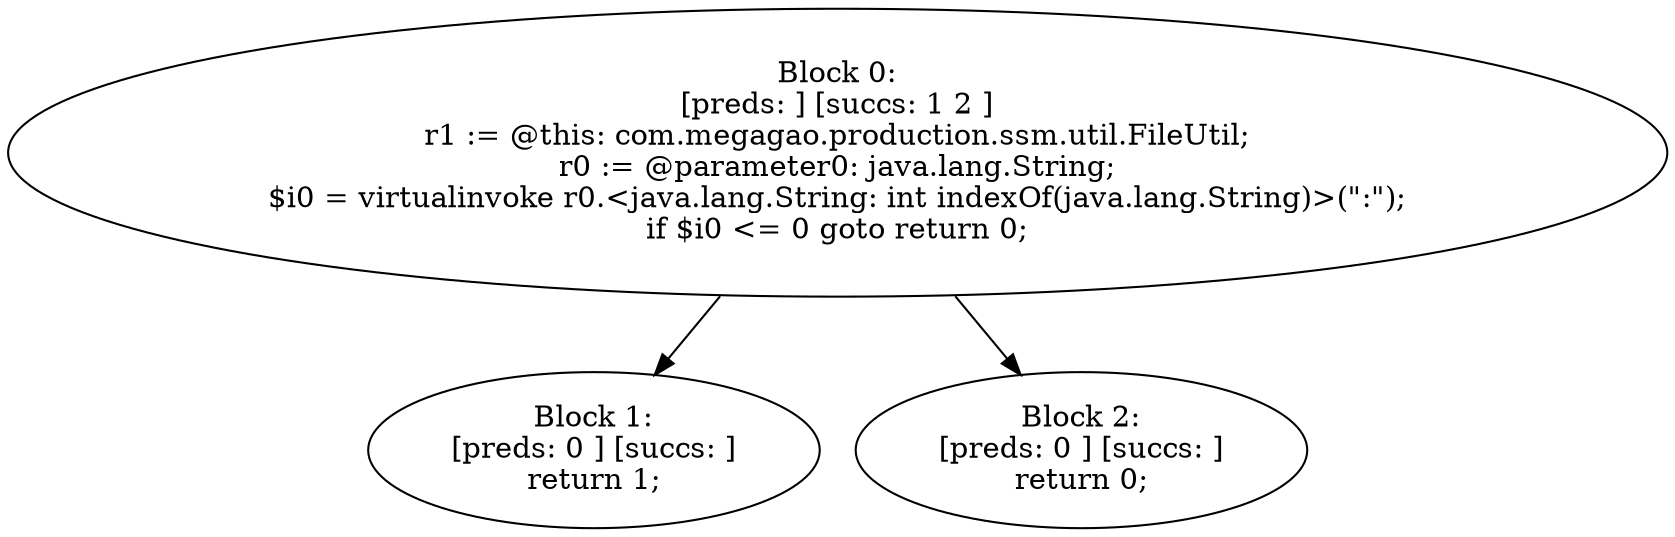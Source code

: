 digraph "unitGraph" {
    "Block 0:
[preds: ] [succs: 1 2 ]
r1 := @this: com.megagao.production.ssm.util.FileUtil;
r0 := @parameter0: java.lang.String;
$i0 = virtualinvoke r0.<java.lang.String: int indexOf(java.lang.String)>(\":\");
if $i0 <= 0 goto return 0;
"
    "Block 1:
[preds: 0 ] [succs: ]
return 1;
"
    "Block 2:
[preds: 0 ] [succs: ]
return 0;
"
    "Block 0:
[preds: ] [succs: 1 2 ]
r1 := @this: com.megagao.production.ssm.util.FileUtil;
r0 := @parameter0: java.lang.String;
$i0 = virtualinvoke r0.<java.lang.String: int indexOf(java.lang.String)>(\":\");
if $i0 <= 0 goto return 0;
"->"Block 1:
[preds: 0 ] [succs: ]
return 1;
";
    "Block 0:
[preds: ] [succs: 1 2 ]
r1 := @this: com.megagao.production.ssm.util.FileUtil;
r0 := @parameter0: java.lang.String;
$i0 = virtualinvoke r0.<java.lang.String: int indexOf(java.lang.String)>(\":\");
if $i0 <= 0 goto return 0;
"->"Block 2:
[preds: 0 ] [succs: ]
return 0;
";
}
